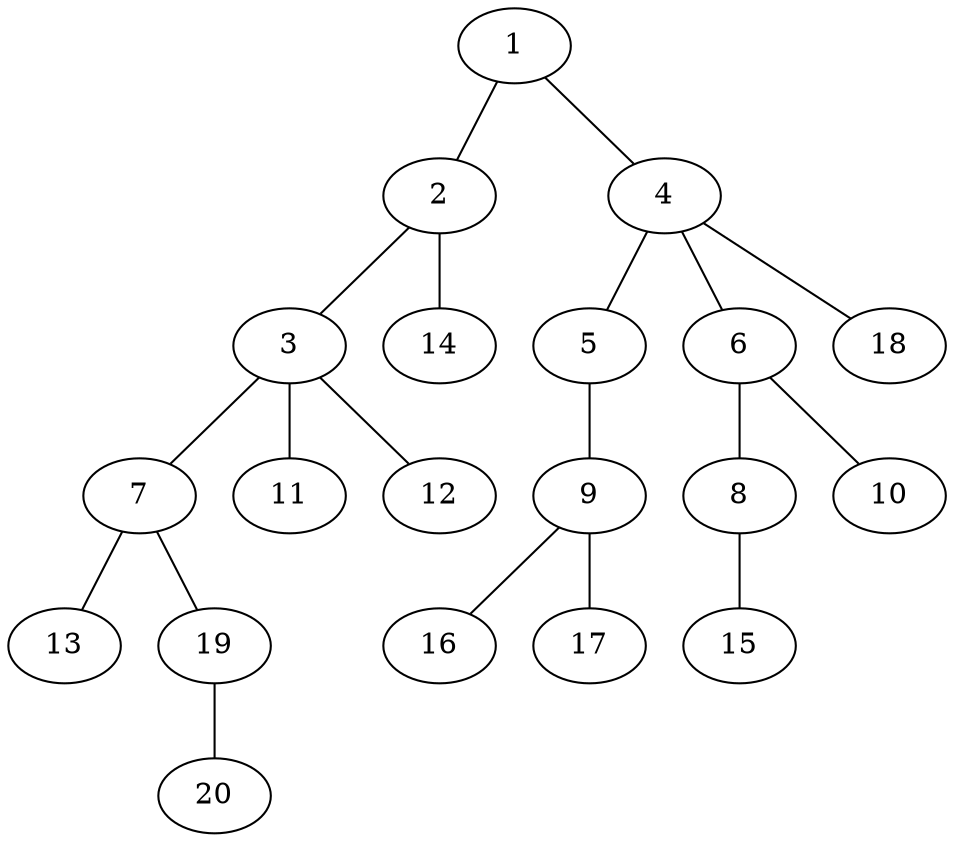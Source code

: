 graph graphname {1--2
1--4
2--3
2--14
3--7
3--11
3--12
4--5
4--6
4--18
5--9
6--8
6--10
7--13
7--19
8--15
9--16
9--17
19--20
}